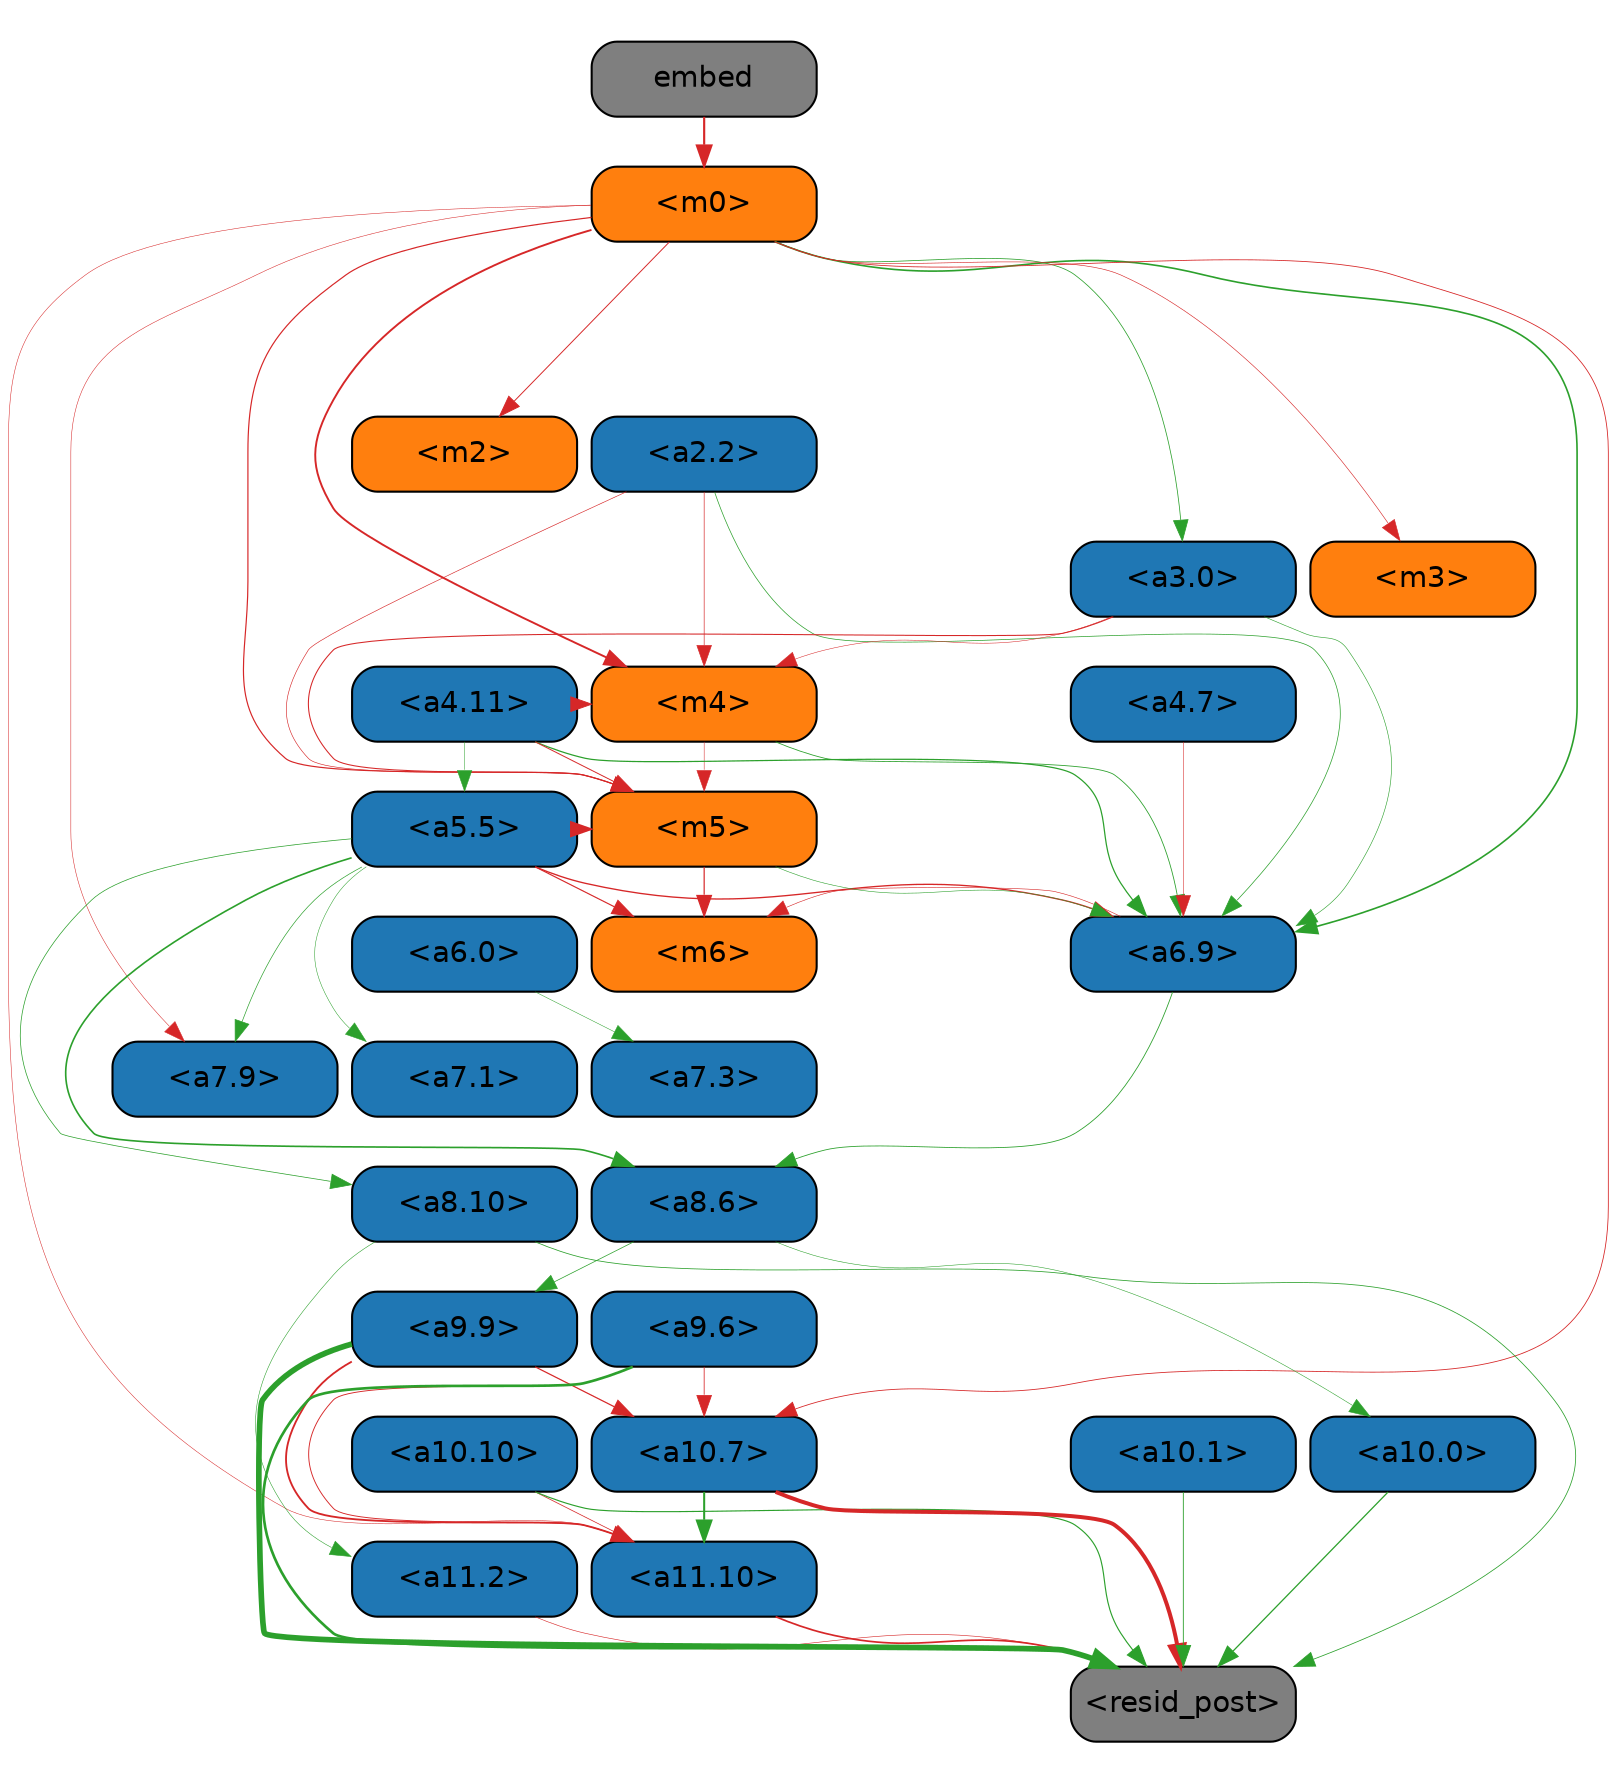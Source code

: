 strict digraph root {
	graph [compound=True,
		nodesep=0.1,
		ranksep=0.1
	];
	node [fixedsize=true,
		height=.5,
		width=1.5
	];
	subgraph cluster_6 {
		graph [color=invis,
			rank=same
		];
		"6_invis"	[style=invis];
		"<a6.9>"	[color=black,
			fillcolor="#1f77b4",
			fontname=Helvetica,
			shape=box,
			style="filled, rounded"];
		"<a6.0>"	[color=black,
			fillcolor="#1f77b4",
			fontname=Helvetica,
			shape=box,
			style="filled, rounded"];
		"<m6>"	[color=black,
			fillcolor="#ff7f0e",
			fontname=Helvetica,
			shape=box,
			style="filled, rounded"];
	}
	subgraph cluster_0 {
		graph [color=invis,
			rank=same
		];
		"0_invis"	[style=invis];
		"<m0>"	[color=black,
			fillcolor="#ff7f0e",
			fontname=Helvetica,
			shape=box,
			style="filled, rounded"];
	}
	subgraph "cluster_-1" {
		graph [color=invis,
			rank=same
		];
		"-1_invis"	[style=invis];
		embed	[color=black,
			fillcolor="#7f7f7f",
			fontname=Helvetica,
			shape=box,
			style="filled, rounded"];
	}
	subgraph cluster_2 {
		graph [color=invis,
			rank=same
		];
		"2_invis"	[style=invis];
		"<a2.2>"	[color=black,
			fillcolor="#1f77b4",
			fontname=Helvetica,
			shape=box,
			style="filled, rounded"];
		"<m2>"	[color=black,
			fillcolor="#ff7f0e",
			fontname=Helvetica,
			shape=box,
			style="filled, rounded"];
	}
	subgraph cluster_11 {
		graph [color=invis,
			rank=same
		];
		"11_invis"	[style=invis];
		"<a11.10>"	[color=black,
			fillcolor="#1f77b4",
			fontname=Helvetica,
			shape=box,
			style="filled, rounded"];
		"<a11.2>"	[color=black,
			fillcolor="#1f77b4",
			fontname=Helvetica,
			shape=box,
			style="filled, rounded"];
	}
	subgraph cluster_3 {
		graph [color=invis,
			rank=same
		];
		"3_invis"	[style=invis];
		"<a3.0>"	[color=black,
			fillcolor="#1f77b4",
			fontname=Helvetica,
			shape=box,
			style="filled, rounded"];
		"<m3>"	[color=black,
			fillcolor="#ff7f0e",
			fontname=Helvetica,
			shape=box,
			style="filled, rounded"];
	}
	subgraph cluster_10 {
		graph [color=invis,
			rank=same
		];
		"10_invis"	[style=invis];
		"<a10.10>"	[color=black,
			fillcolor="#1f77b4",
			fontname=Helvetica,
			shape=box,
			style="filled, rounded"];
		"<a10.7>"	[color=black,
			fillcolor="#1f77b4",
			fontname=Helvetica,
			shape=box,
			style="filled, rounded"];
		"<a10.1>"	[color=black,
			fillcolor="#1f77b4",
			fontname=Helvetica,
			shape=box,
			style="filled, rounded"];
		"<a10.0>"	[color=black,
			fillcolor="#1f77b4",
			fontname=Helvetica,
			shape=box,
			style="filled, rounded"];
	}
	subgraph cluster_8 {
		graph [color=invis,
			rank=same
		];
		"8_invis"	[style=invis];
		"<a8.10>"	[color=black,
			fillcolor="#1f77b4",
			fontname=Helvetica,
			shape=box,
			style="filled, rounded"];
		"<a8.6>"	[color=black,
			fillcolor="#1f77b4",
			fontname=Helvetica,
			shape=box,
			style="filled, rounded"];
	}
	subgraph cluster_7 {
		graph [color=invis,
			rank=same
		];
		"7_invis"	[style=invis];
		"<a7.1>"	[color=black,
			fillcolor="#1f77b4",
			fontname=Helvetica,
			shape=box,
			style="filled, rounded"];
		"<a7.9>"	[color=black,
			fillcolor="#1f77b4",
			fontname=Helvetica,
			shape=box,
			style="filled, rounded"];
		"<a7.3>"	[color=black,
			fillcolor="#1f77b4",
			fontname=Helvetica,
			shape=box,
			style="filled, rounded"];
	}
	subgraph cluster_4 {
		graph [color=invis,
			rank=same
		];
		"4_invis"	[style=invis];
		"<m4>"	[color=black,
			fillcolor="#ff7f0e",
			fontname=Helvetica,
			shape=box,
			style="filled, rounded"];
		"<a4.11>"	[color=black,
			fillcolor="#1f77b4",
			fontname=Helvetica,
			shape=box,
			style="filled, rounded"];
		"<a4.7>"	[color=black,
			fillcolor="#1f77b4",
			fontname=Helvetica,
			shape=box,
			style="filled, rounded"];
	}
	subgraph cluster_1 {
		graph [color=invis,
			rank=same
		];
		"1_invis"	[style=invis];
	}
	subgraph cluster_9 {
		graph [color=invis,
			rank=same
		];
		"9_invis"	[style=invis];
		"<a9.9>"	[color=black,
			fillcolor="#1f77b4",
			fontname=Helvetica,
			shape=box,
			style="filled, rounded"];
		"<a9.6>"	[color=black,
			fillcolor="#1f77b4",
			fontname=Helvetica,
			shape=box,
			style="filled, rounded"];
	}
	subgraph cluster_12 {
		graph [color=invis,
			rank=same
		];
		"12_invis"	[style=invis];
		"<resid_post>"	[color=black,
			fillcolor="#7f7f7f",
			fontname=Helvetica,
			shape=box,
			style="filled, rounded"];
	}
	subgraph cluster_5 {
		graph [color=invis,
			rank=same
		];
		"5_invis"	[style=invis];
		"<a5.5>"	[color=black,
			fillcolor="#1f77b4",
			fontname=Helvetica,
			shape=box,
			style="filled, rounded"];
		"<m5>"	[color=black,
			fillcolor="#ff7f0e",
			fontname=Helvetica,
			shape=box,
			style="filled, rounded"];
	}
	"-1_invis" -> "0_invis"	[style=invis,
		weight=1000];
	"11_invis" -> "12_invis"	[style=invis,
		weight=1000];
	"10_invis" -> "11_invis"	[style=invis,
		weight=1000];
	"9_invis" -> "10_invis"	[style=invis,
		weight=1000];
	"8_invis" -> "9_invis"	[style=invis,
		weight=1000];
	"7_invis" -> "8_invis"	[style=invis,
		weight=1000];
	"6_invis" -> "7_invis"	[style=invis,
		weight=1000];
	"5_invis" -> "6_invis"	[style=invis,
		weight=1000];
	"4_invis" -> "5_invis"	[style=invis,
		weight=1000];
	"3_invis" -> "4_invis"	[style=invis,
		weight=1000];
	"2_invis" -> "3_invis"	[style=invis,
		weight=1000];
	"1_invis" -> "2_invis"	[style=invis,
		weight=1000];
	"0_invis" -> "1_invis"	[style=invis,
		weight=1000];
	"<a11.10>" -> "<resid_post>"	[color="#d62728",
		minlen=0.5,
		penwidth=0.8239023685455322,
		weight=10];
	"<a11.2>" -> "<resid_post>"	[color="#d62728",
		minlen=0.5,
		penwidth=0.28778593987226486,
		weight=10];
	"<a10.10>" -> "<a11.10>"	[color="#d62728",
		minlen=0.5,
		penwidth=0.36310943216085434,
		weight=10];
	"<a10.10>" -> "<resid_post>"	[color="#2ca02c",
		minlen=0.5,
		penwidth=0.5535016357898712,
		weight=10];
	"<a10.7>" -> "<a11.10>"	[color="#2ca02c",
		minlen=0.5,
		penwidth=0.9794479608535767,
		weight=10];
	"<a10.7>" -> "<resid_post>"	[color="#d62728",
		minlen=0.5,
		penwidth=1.9192675352096558,
		weight=10];
	"<a10.1>" -> "<resid_post>"	[color="#2ca02c",
		minlen=0.5,
		penwidth=0.4161016345024109,
		weight=10];
	"<a10.0>" -> "<resid_post>"	[color="#2ca02c",
		minlen=0.5,
		penwidth=0.6125486344099045,
		weight=10];
	"<a9.9>" -> "<a11.10>"	[color="#d62728",
		minlen=0.5,
		penwidth=0.8935505747795105,
		weight=10];
	"<a9.9>" -> "<resid_post>"	[color="#2ca02c",
		minlen=0.5,
		penwidth=2.7265888452529907,
		weight=10];
	"<a9.9>" -> "<a10.7>"	[color="#d62728",
		minlen=0.5,
		penwidth=0.5866371095180511,
		weight=10];
	"<a9.6>" -> "<a11.10>"	[color="#d62728",
		minlen=0.5,
		penwidth=0.4456235468387604,
		weight=10];
	"<a9.6>" -> "<resid_post>"	[color="#2ca02c",
		minlen=0.5,
		penwidth=1.2909940481185913,
		weight=10];
	"<a9.6>" -> "<a10.7>"	[color="#d62728",
		minlen=0.5,
		penwidth=0.39048635959625244,
		weight=10];
	"<a8.10>" -> "<resid_post>"	[color="#2ca02c",
		minlen=0.5,
		penwidth=0.37979158759117126,
		weight=10];
	"<a8.10>" -> "<a11.2>"	[color="#2ca02c",
		minlen=0.5,
		penwidth=0.26736679673194885,
		weight=10];
	"<m0>" -> "<a11.10>"	[color="#d62728",
		minlen=0.5,
		penwidth=0.24844960123300552,
		weight=10];
	"<m0>" -> "<a10.7>"	[color="#d62728",
		minlen=0.5,
		penwidth=0.39803624153137207,
		weight=10];
	"<m0>" -> "<a6.9>"	[color="#2ca02c",
		minlen=0.5,
		penwidth=0.7949736714363098,
		weight=10];
	"<m0>" -> "<a7.9>"	[color="#d62728",
		minlen=0.5,
		penwidth=0.25122588872909546,
		weight=10];
	"<m0>" -> "<m5>"	[color="#d62728",
		minlen=0.5,
		penwidth=0.5722399055957794,
		weight=10];
	"<m0>" -> "<m4>"	[color="#d62728",
		minlen=0.5,
		penwidth=0.927332729101181,
		weight=10];
	"<m0>" -> "<a3.0>"	[color="#2ca02c",
		minlen=0.5,
		penwidth=0.3749217689037323,
		weight=10];
	"<m0>" -> "<m3>"	[color="#d62728",
		minlen=0.5,
		penwidth=0.2953169569373131,
		weight=10];
	"<m0>" -> "<m2>"	[color="#d62728",
		minlen=0.5,
		penwidth=0.4655391722917557,
		weight=10];
	"<a8.6>" -> "<a10.0>"	[color="#2ca02c",
		minlen=0.5,
		penwidth=0.26079055666923523,
		weight=10];
	"<a8.6>" -> "<a9.9>"	[color="#2ca02c",
		minlen=0.5,
		penwidth=0.349992111325264,
		weight=10];
	"<a5.5>" -> "<a8.10>"	[color="#2ca02c",
		minlen=0.5,
		penwidth=0.3499206304550171,
		weight=10];
	"<a5.5>" -> "<a8.6>"	[color="#2ca02c",
		minlen=0.5,
		penwidth=0.7976143956184387,
		weight=10];
	"<a5.5>" -> "<a6.9>"	[color="#d62728",
		minlen=0.5,
		penwidth=0.6460818350315094,
		weight=10];
	"<a5.5>" -> "<a7.1>"	[color="#2ca02c",
		minlen=0.5,
		penwidth=0.24882616102695465,
		weight=10];
	"<a5.5>" -> "<a7.9>"	[color="#2ca02c",
		minlen=0.5,
		penwidth=0.32604416459798813,
		weight=10];
	"<a5.5>" -> "<m6>"	[color="#d62728",
		minlen=0.5,
		penwidth=0.5505520105361938,
		weight=10];
	"<a5.5>" -> "<m5>"	[color="#d62728",
		minlen=0.5,
		penwidth=0.7407875955104828,
		weight=10];
	"<a6.9>" -> "<a8.6>"	[color="#2ca02c",
		minlen=0.5,
		penwidth=0.3986402750015259,
		weight=10];
	"<a6.9>" -> "<m6>"	[color="#d62728",
		minlen=0.5,
		penwidth=0.2841276302933693,
		weight=10];
	"<a6.0>" -> "<a7.3>"	[color="#2ca02c",
		minlen=0.5,
		penwidth=0.24510705471038818,
		weight=10];
	"<m5>" -> "<a6.9>"	[color="#2ca02c",
		minlen=0.5,
		penwidth=0.2715473771095276,
		weight=10];
	"<m5>" -> "<m6>"	[color="#d62728",
		minlen=0.5,
		penwidth=0.5787927210330963,
		weight=10];
	"<m4>" -> "<a6.9>"	[color="#2ca02c",
		minlen=0.5,
		penwidth=0.39913031458854675,
		weight=10];
	"<m4>" -> "<m5>"	[color="#d62728",
		minlen=0.5,
		penwidth=0.2491414099931717,
		weight=10];
	"<a3.0>" -> "<a6.9>"	[color="#2ca02c",
		minlen=0.5,
		penwidth=0.28770507127046585,
		weight=10];
	"<a3.0>" -> "<m5>"	[color="#d62728",
		minlen=0.5,
		penwidth=0.5089140236377716,
		weight=10];
	"<a3.0>" -> "<m4>"	[color="#d62728",
		minlen=0.5,
		penwidth=0.2432345598936081,
		weight=10];
	"<a4.11>" -> "<a5.5>"	[color="#2ca02c",
		minlen=0.5,
		penwidth=0.24478214979171753,
		weight=10];
	"<a4.11>" -> "<a6.9>"	[color="#2ca02c",
		minlen=0.5,
		penwidth=0.5952064990997314,
		weight=10];
	"<a4.11>" -> "<m5>"	[color="#d62728",
		minlen=0.5,
		penwidth=0.4667535871267319,
		weight=10];
	"<a4.11>" -> "<m4>"	[color="#d62728",
		minlen=0.5,
		penwidth=0.43974244594573975,
		weight=10];
	"<a4.7>" -> "<a6.9>"	[color="#d62728",
		minlen=0.5,
		penwidth=0.2596142068505287,
		weight=10];
	"<a2.2>" -> "<a6.9>"	[color="#2ca02c",
		minlen=0.5,
		penwidth=0.3462367057800293,
		weight=10];
	"<a2.2>" -> "<m5>"	[color="#d62728",
		minlen=0.5,
		penwidth=0.30011171847581863,
		weight=10];
	"<a2.2>" -> "<m4>"	[color="#d62728",
		minlen=0.5,
		penwidth=0.31773363053798676,
		weight=10];
	embed -> "<m0>"	[color="#d62728",
		minlen=0.5,
		penwidth=1.0304760932922363,
		weight=10];
}
